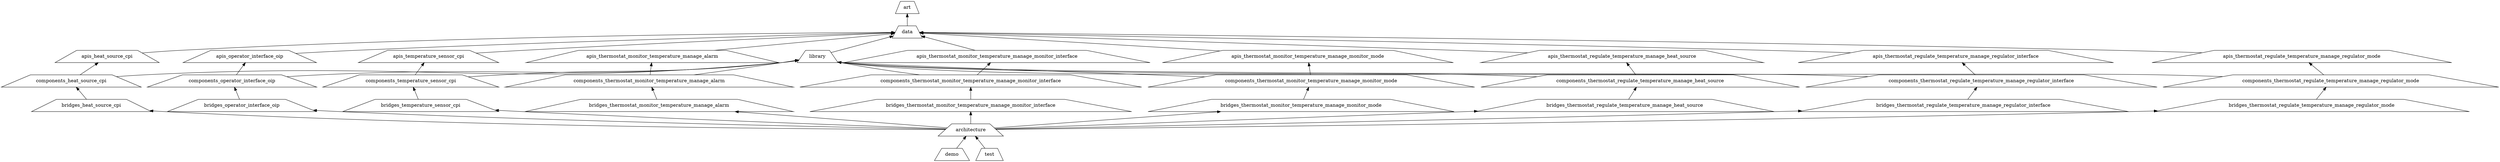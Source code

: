 digraph G {
  rankdir="BT"

  n0 [shape = "trapezium", label="art"]
  n1 [shape = "trapezium", label="architecture"]
  n2 [shape = "trapezium", label="bridges_heat_source_cpi"]
  n3 [shape = "trapezium", label="bridges_operator_interface_oip"]
  n4 [shape = "trapezium", label="bridges_temperature_sensor_cpi"]
  n5 [shape = "trapezium", label="bridges_thermostat_monitor_temperature_manage_alarm"]
  n6 [shape = "trapezium", label="bridges_thermostat_monitor_temperature_manage_monitor_interface"]
  n7 [shape = "trapezium", label="bridges_thermostat_monitor_temperature_manage_monitor_mode"]
  n8 [shape = "trapezium", label="bridges_thermostat_regulate_temperature_manage_heat_source"]
  n9 [shape = "trapezium", label="bridges_thermostat_regulate_temperature_manage_regulator_interface"]
  n10 [shape = "trapezium", label="bridges_thermostat_regulate_temperature_manage_regulator_mode"]
  n11 [shape = "trapezium", label="data"]
  n12 [shape = "trapezium", label="library"]
  n13 [shape = "trapezium", label="demo"]
  n14 [shape = "trapezium", label="test"]
  n15 [shape = "trapezium", label="apis_heat_source_cpi"]
  n16 [shape = "trapezium", label="components_heat_source_cpi"]
  n17 [shape = "trapezium", label="apis_operator_interface_oip"]
  n18 [shape = "trapezium", label="components_operator_interface_oip"]
  n19 [shape = "trapezium", label="apis_temperature_sensor_cpi"]
  n20 [shape = "trapezium", label="components_temperature_sensor_cpi"]
  n21 [shape = "trapezium", label="apis_thermostat_monitor_temperature_manage_alarm"]
  n22 [shape = "trapezium", label="components_thermostat_monitor_temperature_manage_alarm"]
  n23 [shape = "trapezium", label="apis_thermostat_monitor_temperature_manage_monitor_interface"]
  n24 [shape = "trapezium", label="components_thermostat_monitor_temperature_manage_monitor_interface"]
  n25 [shape = "trapezium", label="apis_thermostat_monitor_temperature_manage_monitor_mode"]
  n26 [shape = "trapezium", label="components_thermostat_monitor_temperature_manage_monitor_mode"]
  n27 [shape = "trapezium", label="apis_thermostat_regulate_temperature_manage_heat_source"]
  n28 [shape = "trapezium", label="components_thermostat_regulate_temperature_manage_heat_source"]
  n29 [shape = "trapezium", label="apis_thermostat_regulate_temperature_manage_regulator_interface"]
  n30 [shape = "trapezium", label="components_thermostat_regulate_temperature_manage_regulator_interface"]
  n31 [shape = "trapezium", label="apis_thermostat_regulate_temperature_manage_regulator_mode"]
  n32 [shape = "trapezium", label="components_thermostat_regulate_temperature_manage_regulator_mode"]

  n1 -> n2
  n1 -> n3
  n1 -> n4
  n1 -> n5
  n1 -> n6
  n1 -> n7
  n1 -> n8
  n1 -> n9
  n1 -> n10
  n2 -> n16
  n3 -> n18
  n4 -> n20
  n5 -> n22
  n6 -> n24
  n7 -> n26
  n8 -> n28
  n9 -> n30
  n10 -> n32
  n11 -> n0
  n12 -> n11
  n13 -> n1
  n14 -> n1
  n15 -> n11
  n16 -> n15
  n16 -> n12
  n17 -> n11
  n18 -> n17
  n18 -> n12
  n19 -> n11
  n20 -> n19
  n20 -> n12
  n21 -> n11
  n22 -> n21
  n22 -> n12
  n23 -> n11
  n24 -> n23
  n24 -> n12
  n25 -> n11
  n26 -> n25
  n26 -> n12
  n27 -> n11
  n28 -> n27
  n28 -> n12
  n29 -> n11
  n30 -> n29
  n30 -> n12
  n31 -> n11
  n32 -> n31
  n32 -> n12
}